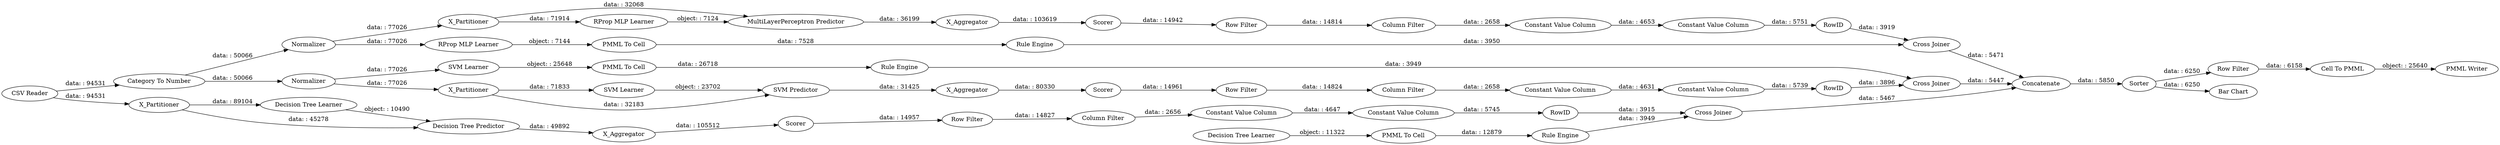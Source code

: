 digraph {
	"6734371296793022620_290" [label="Constant Value Column"]
	"5264420460310107168_58" [label="Category To Number"]
	"-2739868248797645785_294" [label="Column Filter"]
	"-2739868248797645785_290" [label="Constant Value Column"]
	"6298473231520904976_293" [label=RowID]
	"-4061302604049131792_2" [label=X_Partitioner]
	"-4061302604049131792_39" [label=Normalizer]
	"-2739868248797645785_9" [label="Row Filter"]
	"-4061302604049131792_40" [label=Scorer]
	"-3836831361952054606_31" [label="Decision Tree Learner"]
	"6298473231520904976_290" [label="Constant Value Column"]
	"6248554725270838952_33" [label="SVM Learner"]
	"6248554725270838952_34" [label="PMML To Cell"]
	"3390952683407444989_7" [label=X_Aggregator]
	"6298473231520904976_292" [label="Constant Value Column"]
	"-4061302604049131792_38" [label="Cross Joiner"]
	"5264420460310107168_53" [label="Row Filter"]
	"-5353712409653544536_28" [label="PMML To Cell"]
	"6248554725270838952_35" [label="Rule Engine"]
	"-3836831361952054606_2" [label=X_Partitioner]
	"-465292954918947874_35" [label="RProp MLP Learner"]
	"3390952683407444989_2" [label=X_Partitioner]
	"-465292954918947874_22" [label="PMML To Cell"]
	"3390952683407444989_39" [label="Cross Joiner"]
	"-2739868248797645785_293" [label=RowID]
	"5264420460310107168_59" [label="Bar Chart"]
	"6734371296793022620_293" [label=RowID]
	"5264420460310107168_62" [label="CSV Reader"]
	"3390952683407444989_31" [label="SVM Learner"]
	"6734371296793022620_292" [label="Constant Value Column"]
	"-4061302604049131792_32" [label="MultiLayerPerceptron Predictor"]
	"6298473231520904976_294" [label="Column Filter"]
	"-4061302604049131792_31" [label="RProp MLP Learner"]
	"3390952683407444989_40" [label=Normalizer]
	"5264420460310107168_60" [label=Concatenate]
	"-2739868248797645785_292" [label="Constant Value Column"]
	"3390952683407444989_41" [label=Scorer]
	"-4061302604049131792_7" [label=X_Aggregator]
	"6298473231520904976_9" [label="Row Filter"]
	"-3836831361952054606_7" [label=X_Aggregator]
	"5264420460310107168_52" [label=Sorter]
	"-3836831361952054606_39" [label=Scorer]
	"-3836831361952054606_32" [label="Decision Tree Predictor"]
	"5264420460310107168_54" [label="Cell To PMML"]
	"6734371296793022620_9" [label="Row Filter"]
	"-465292954918947874_34" [label="Rule Engine"]
	"-5353712409653544536_34" [label="Rule Engine"]
	"-3836831361952054606_38" [label="Cross Joiner"]
	"3390952683407444989_32" [label="SVM Predictor"]
	"5264420460310107168_61" [label="PMML Writer"]
	"-5353712409653544536_33" [label="Decision Tree Learner"]
	"6734371296793022620_294" [label="Column Filter"]
	"5264420460310107168_58" -> "3390952683407444989_40" [label="data: : 50066"]
	"3390952683407444989_40" -> "3390952683407444989_2" [label="data: : 77026"]
	"-465292954918947874_34" -> "-4061302604049131792_38" [label="data: : 3950"]
	"6298473231520904976_294" -> "6298473231520904976_290" [label="data: : 2658"]
	"3390952683407444989_41" -> "6298473231520904976_9" [label="data: : 14961"]
	"6734371296793022620_290" -> "6734371296793022620_292" [label="data: : 4653"]
	"5264420460310107168_52" -> "5264420460310107168_53" [label="data: : 6250"]
	"-4061302604049131792_7" -> "-4061302604049131792_40" [label="data: : 103619"]
	"-465292954918947874_22" -> "-465292954918947874_34" [label="data: : 7528"]
	"-3836831361952054606_2" -> "-3836831361952054606_31" [label="data: : 89104"]
	"3390952683407444989_2" -> "3390952683407444989_32" [label="data: : 32183"]
	"-5353712409653544536_33" -> "-5353712409653544536_28" [label="object: : 11322"]
	"-4061302604049131792_31" -> "-4061302604049131792_32" [label="object: : 7124"]
	"5264420460310107168_58" -> "-4061302604049131792_39" [label="data: : 50066"]
	"-2739868248797645785_294" -> "-2739868248797645785_290" [label="data: : 2656"]
	"5264420460310107168_62" -> "-3836831361952054606_2" [label="data: : 94531"]
	"-2739868248797645785_292" -> "-2739868248797645785_293" [label="data: : 5745"]
	"-3836831361952054606_2" -> "-3836831361952054606_32" [label="data: : 45278"]
	"-3836831361952054606_7" -> "-3836831361952054606_39" [label="data: : 105512"]
	"-3836831361952054606_39" -> "-2739868248797645785_9" [label="data: : 14957"]
	"-4061302604049131792_39" -> "-465292954918947874_35" [label="data: : 77026"]
	"6734371296793022620_293" -> "-4061302604049131792_38" [label="data: : 3919"]
	"3390952683407444989_2" -> "3390952683407444989_31" [label="data: : 71833"]
	"6298473231520904976_292" -> "6298473231520904976_293" [label="data: : 5739"]
	"6298473231520904976_293" -> "3390952683407444989_39" [label="data: : 3896"]
	"-2739868248797645785_290" -> "-2739868248797645785_292" [label="data: : 4647"]
	"-4061302604049131792_38" -> "5264420460310107168_60" [label="data: : 5471"]
	"5264420460310107168_53" -> "5264420460310107168_54" [label="data: : 6158"]
	"-4061302604049131792_40" -> "6734371296793022620_9" [label="data: : 14942"]
	"-5353712409653544536_34" -> "-3836831361952054606_38" [label="data: : 3949"]
	"6734371296793022620_294" -> "6734371296793022620_290" [label="data: : 2658"]
	"-3836831361952054606_38" -> "5264420460310107168_60" [label="data: : 5467"]
	"-3836831361952054606_31" -> "-3836831361952054606_32" [label="object: : 10490"]
	"5264420460310107168_60" -> "5264420460310107168_52" [label="data: : 5850"]
	"-4061302604049131792_32" -> "-4061302604049131792_7" [label="data: : 36199"]
	"3390952683407444989_32" -> "3390952683407444989_7" [label="data: : 31425"]
	"-465292954918947874_35" -> "-465292954918947874_22" [label="object: : 7144"]
	"6248554725270838952_35" -> "3390952683407444989_39" [label="data: : 3949"]
	"5264420460310107168_62" -> "5264420460310107168_58" [label="data: : 94531"]
	"5264420460310107168_52" -> "5264420460310107168_59" [label="data: : 6250"]
	"3390952683407444989_7" -> "3390952683407444989_41" [label="data: : 80330"]
	"6734371296793022620_292" -> "6734371296793022620_293" [label="data: : 5751"]
	"-2739868248797645785_9" -> "-2739868248797645785_294" [label="data: : 14827"]
	"6298473231520904976_9" -> "6298473231520904976_294" [label="data: : 14824"]
	"-4061302604049131792_39" -> "-4061302604049131792_2" [label="data: : 77026"]
	"-2739868248797645785_293" -> "-3836831361952054606_38" [label="data: : 3915"]
	"-5353712409653544536_28" -> "-5353712409653544536_34" [label="data: : 12879"]
	"6248554725270838952_33" -> "6248554725270838952_34" [label="object: : 25648"]
	"3390952683407444989_40" -> "6248554725270838952_33" [label="data: : 77026"]
	"6734371296793022620_9" -> "6734371296793022620_294" [label="data: : 14814"]
	"-4061302604049131792_2" -> "-4061302604049131792_31" [label="data: : 71914"]
	"6298473231520904976_290" -> "6298473231520904976_292" [label="data: : 4631"]
	"6248554725270838952_34" -> "6248554725270838952_35" [label="data: : 26718"]
	"5264420460310107168_54" -> "5264420460310107168_61" [label="object: : 25640"]
	"-4061302604049131792_2" -> "-4061302604049131792_32" [label="data: : 32068"]
	"3390952683407444989_31" -> "3390952683407444989_32" [label="object: : 23702"]
	"3390952683407444989_39" -> "5264420460310107168_60" [label="data: : 5447"]
	"-3836831361952054606_32" -> "-3836831361952054606_7" [label="data: : 49892"]
	rankdir=LR
}
